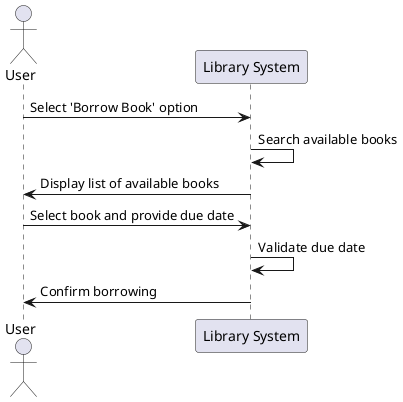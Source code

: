 @startuml
actor User
participant "Library System" as LibrarySystem

User -> LibrarySystem: Select 'Borrow Book' option
LibrarySystem -> LibrarySystem: Search available books
LibrarySystem -> User: Display list of available books
User -> LibrarySystem: Select book and provide due date
LibrarySystem -> LibrarySystem: Validate due date
LibrarySystem -> User: Confirm borrowing
@enduml
